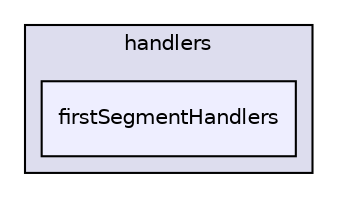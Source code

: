 digraph "/home/travis/build/hypro/hypro/src/hypro/algorithms/reachability/handlers/firstSegmentHandlers" {
  compound=true
  node [ fontsize="10", fontname="Helvetica"];
  edge [ labelfontsize="10", labelfontname="Helvetica"];
  subgraph clusterdir_32033642301c2effdf6af876d53153c1 {
    graph [ bgcolor="#ddddee", pencolor="black", label="handlers" fontname="Helvetica", fontsize="10", URL="dir_32033642301c2effdf6af876d53153c1.html"]
  dir_68bcb6b1c85a445267426edd88bf35d3 [shape=box, label="firstSegmentHandlers", style="filled", fillcolor="#eeeeff", pencolor="black", URL="dir_68bcb6b1c85a445267426edd88bf35d3.html"];
  }
}
